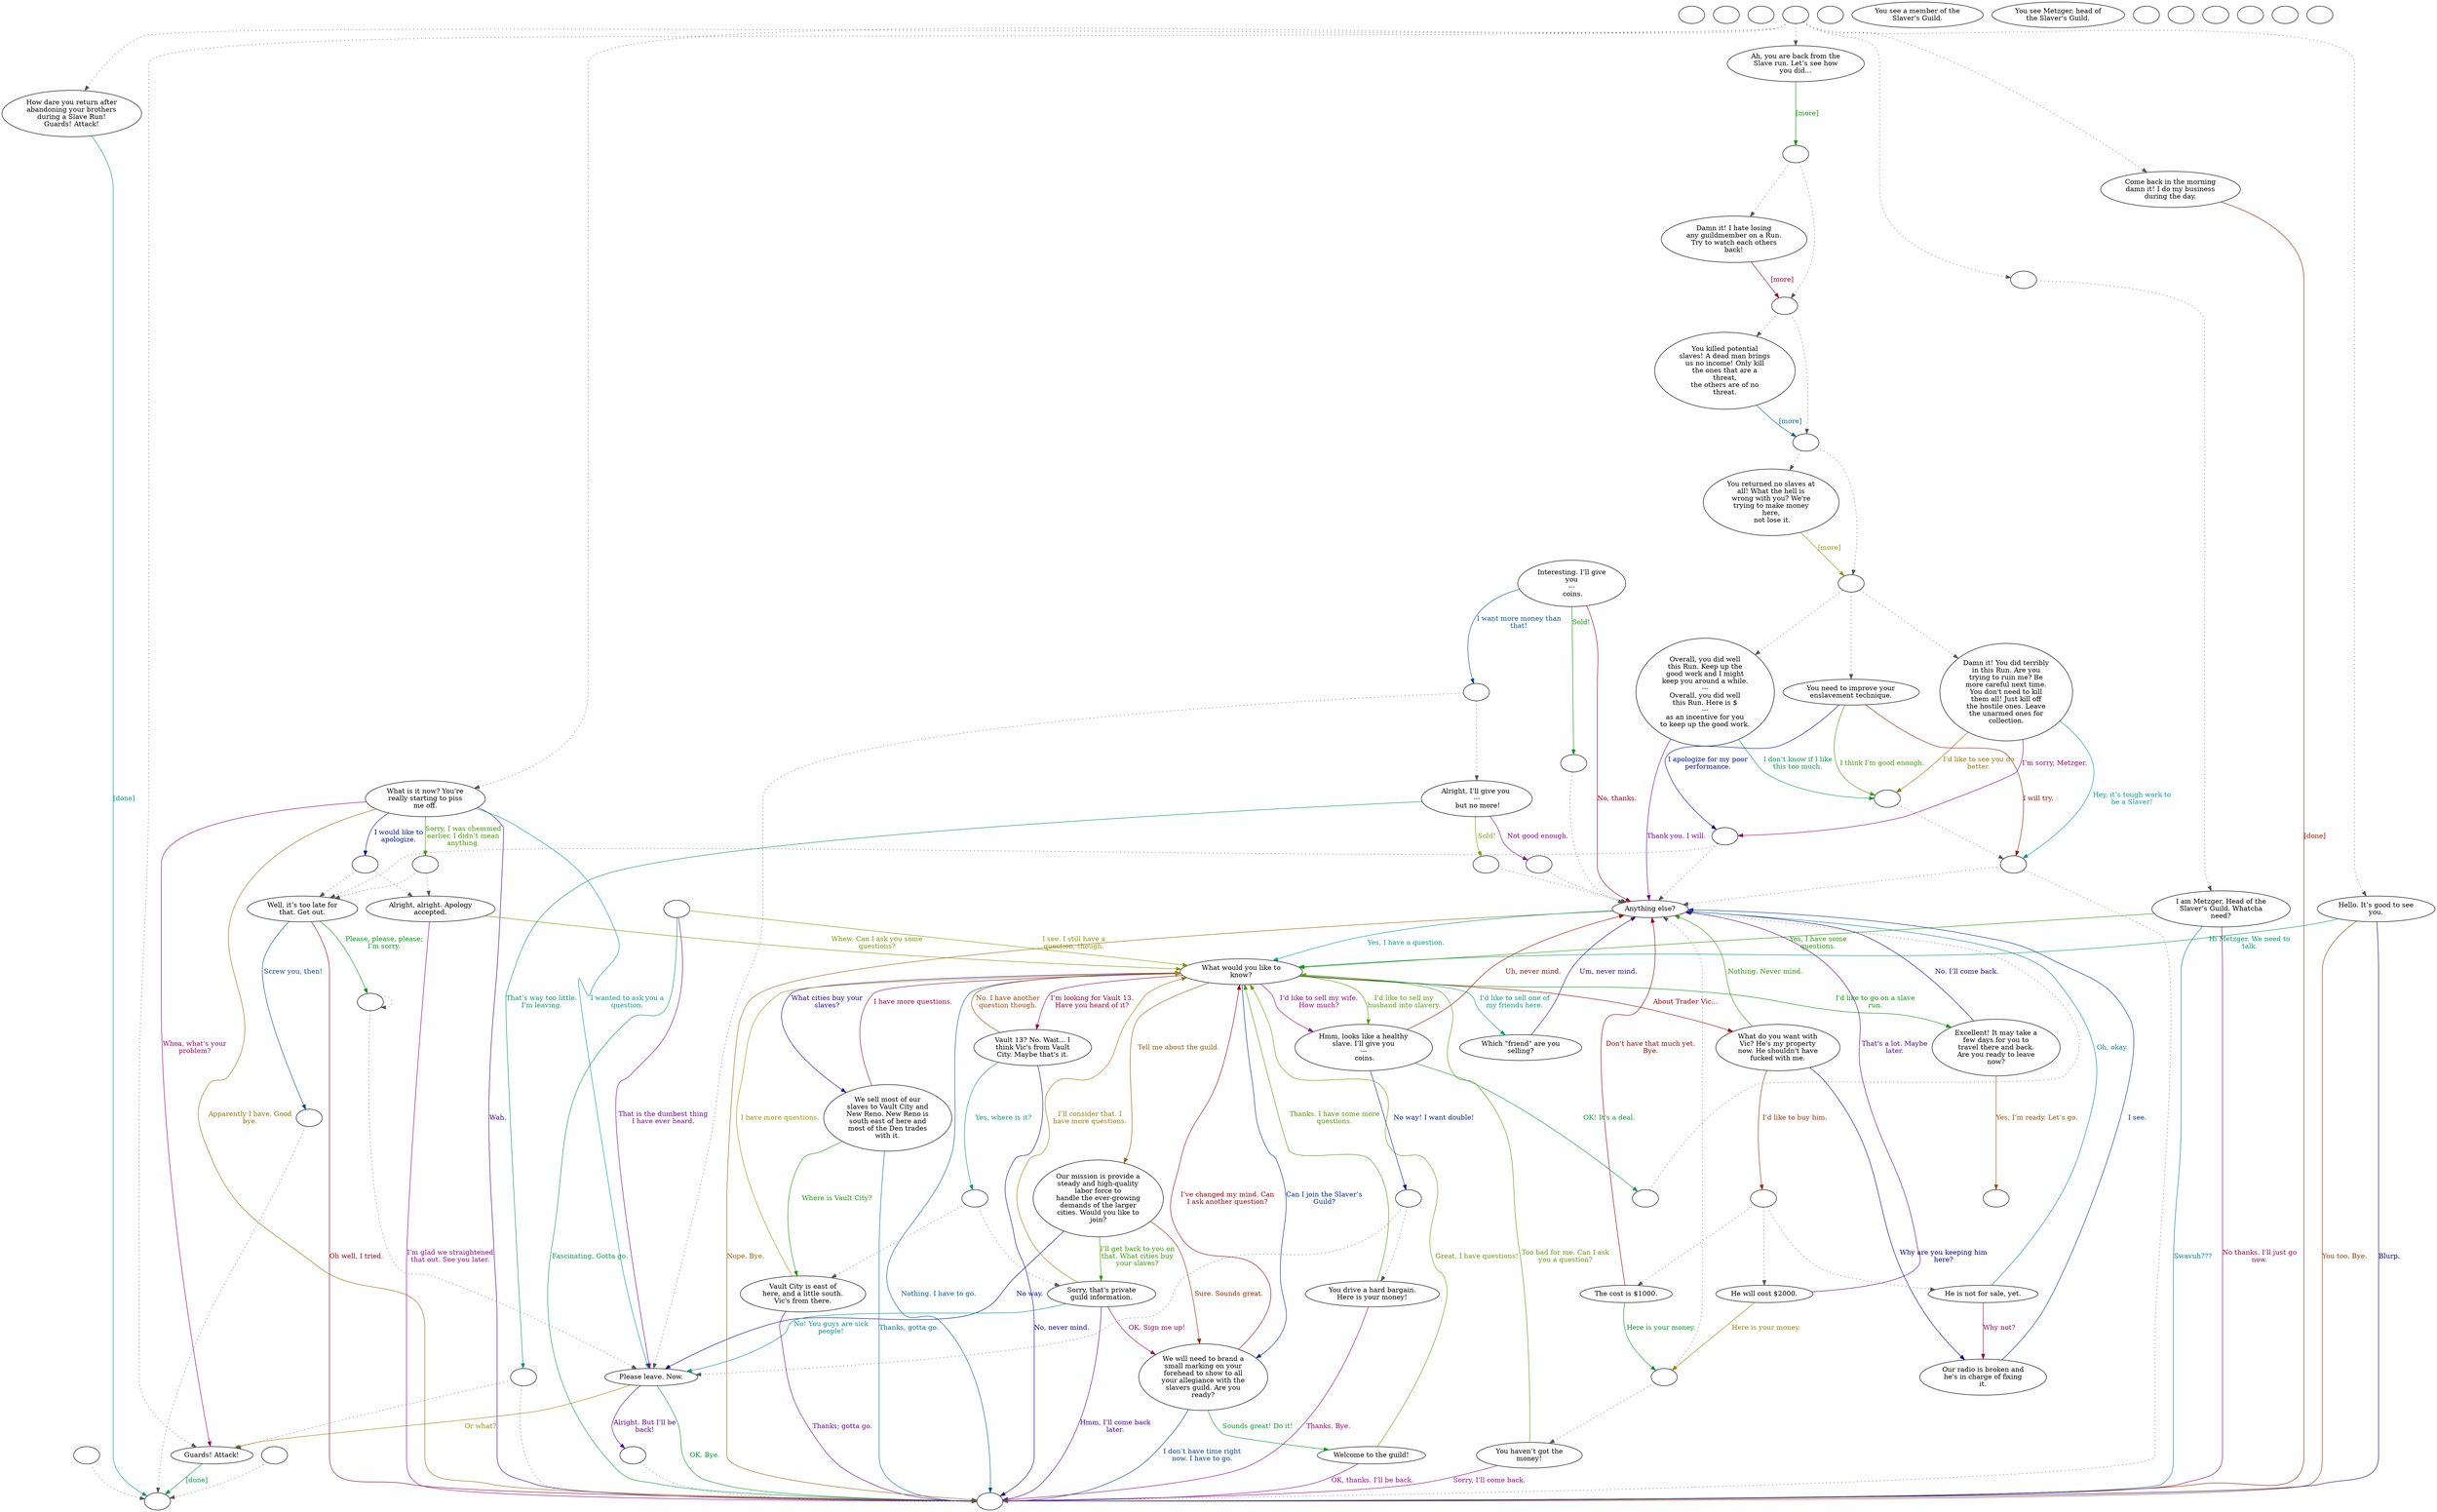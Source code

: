 digraph dcCaesar {
  "checkPartyMembersNearDoor" [style=filled       fillcolor="#FFFFFF"       color="#000000"]
  "checkPartyMembersNearDoor" [label=""]
  "start" [style=filled       fillcolor="#FFFFFF"       color="#000000"]
  "start" [label=""]
  "critter_p_proc" [style=filled       fillcolor="#FFFFFF"       color="#000000"]
  "critter_p_proc" [label=""]
  "pickup_p_proc" [style=filled       fillcolor="#FFFFFF"       color="#000000"]
  "pickup_p_proc" -> "Node998" [style=dotted color="#555555"]
  "pickup_p_proc" [label=""]
  "talk_p_proc" [style=filled       fillcolor="#FFFFFF"       color="#000000"]
  "talk_p_proc" -> "Node001" [style=dotted color="#555555"]
  "talk_p_proc" -> "Node037" [style=dotted color="#555555"]
  "talk_p_proc" -> "Node039" [style=dotted color="#555555"]
  "talk_p_proc" -> "Node002" [style=dotted color="#555555"]
  "talk_p_proc" -> "Node003" [style=dotted color="#555555"]
  "talk_p_proc" -> "Node006" [style=dotted color="#555555"]
  "talk_p_proc" -> "Node000" [style=dotted color="#555555"]
  "talk_p_proc" [label=""]
  "destroy_p_proc" [style=filled       fillcolor="#FFFFFF"       color="#000000"]
  "destroy_p_proc" [label=""]
  "look_at_p_proc" [style=filled       fillcolor="#FFFFFF"       color="#000000"]
  "look_at_p_proc" [label="You see a member of the\nSlaver's Guild."]
  "description_p_proc" [style=filled       fillcolor="#FFFFFF"       color="#000000"]
  "description_p_proc" [label="You see Metzger, head of\nthe Slaver's Guild."]
  "use_skill_on_p_proc" [style=filled       fillcolor="#FFFFFF"       color="#000000"]
  "use_skill_on_p_proc" [label=""]
  "damage_p_proc" [style=filled       fillcolor="#FFFFFF"       color="#000000"]
  "damage_p_proc" -> "Node998" [style=dotted color="#555555"]
  "damage_p_proc" [label=""]
  "map_enter_p_proc" [style=filled       fillcolor="#FFFFFF"       color="#000000"]
  "map_enter_p_proc" [label=""]
  "Node000" [style=filled       fillcolor="#FFFFFF"       color="#000000"]
  "Node000" -> "Node007" [style=dotted color="#555555"]
  "Node000" [label=""]
  "Node001" [style=filled       fillcolor="#FFFFFF"       color="#000000"]
  "Node001" [label="Guards! Attack!"]
  "Node001" -> "Node998" [label="[done]" color="#009944" fontcolor="#009944"]
  "Node002" [style=filled       fillcolor="#FFFFFF"       color="#000000"]
  "Node002" [label="Come back in the morning\ndamn it! I do my business\nduring the day."]
  "Node002" -> "Node999" [label="[done]" color="#991800" fontcolor="#991800"]
  "Node003" [style=filled       fillcolor="#FFFFFF"       color="#000000"]
  "Node003" [label="What is it now? You're\nreally starting to piss\nme off."]
  "Node003" -> "Node996" [label="I would like to\napologize." color="#001599" fontcolor="#001599"]
  "Node003" -> "Node995" [label="Sorry, I was chemmed\nearlier. I didn’t mean\nanything." color="#429900" fontcolor="#429900"]
  "Node003" -> "Node001" [label="Whoa, what's your\nproblem?" color="#99006E" fontcolor="#99006E"]
  "Node003" -> "Node008" [label="I wanted to ask you a\nquestion." color="#009997" fontcolor="#009997"]
  "Node003" -> "Node999" [label="Apparently I have. Good\nbye." color="#996A00" fontcolor="#996A00"]
  "Node003" -> "Node999" [label="Wah." color="#3E0099" fontcolor="#3E0099"]
  "Node004" [style=filled       fillcolor="#FFFFFF"       color="#000000"]
  "Node004" [label="Well, it’s too late for\nthat. Get out."]
  "Node004" -> "Node994" [label="Please, please, please;\nI’m sorry." color="#009911" fontcolor="#009911"]
  "Node004" -> "Node999" [label="Oh well, I tried." color="#99001B" fontcolor="#99001B"]
  "Node004" -> "Node993" [label="Screw you, then!" color="#004899" fontcolor="#004899"]
  "Node005" [style=filled       fillcolor="#FFFFFF"       color="#000000"]
  "Node005" [label="Alright, alright. Apology\naccepted."]
  "Node005" -> "Node009" [label="Whew. Can I ask you some\nquestions?" color="#759900" fontcolor="#759900"]
  "Node005" -> "Node999" [label="I’m glad we straightened\nthat out. See you later." color="#910099" fontcolor="#910099"]
  "Node006" [style=filled       fillcolor="#FFFFFF"       color="#000000"]
  "Node006" [label="Hello. It’s good to see\nyou."]
  "Node006" -> "Node009" [label="Hi Metzger. We need to\ntalk." color="#009964" fontcolor="#009964"]
  "Node006" -> "Node999" [label="You too. Bye." color="#993700" fontcolor="#993700"]
  "Node006" -> "Node999" [label="Blurp." color="#0B0099" fontcolor="#0B0099"]
  "Node007" [style=filled       fillcolor="#FFFFFF"       color="#000000"]
  "Node007" [label="I am Metzger, Head of the\nSlaver’s Guild. Whatcha\nneed?"]
  "Node007" -> "Node009" [label="Yes, I have some\nquestions." color="#229900" fontcolor="#229900"]
  "Node007" -> "Node999" [label="No thanks. I’ll just go\nnow." color="#99004F" fontcolor="#99004F"]
  "Node007" -> "Node999" [label="Swavuh???" color="#007B99" fontcolor="#007B99"]
  "Node008" [style=filled       fillcolor="#FFFFFF"       color="#000000"]
  "Node008" [label="Please leave. Now."]
  "Node008" -> "Node001" [label="Or what?" color="#998A00" fontcolor="#998A00"]
  "Node008" -> "Node991" [label="Alright. But I’ll be\nback!" color="#5D0099" fontcolor="#5D0099"]
  "Node008" -> "Node999" [label="OK. Bye." color="#009931" fontcolor="#009931"]
  "Node009" [style=filled       fillcolor="#FFFFFF"       color="#000000"]
  "Node009" [label="What would you like to\nknow?"]
  "Node009" -> "Node024" [label="About Trader Vic..." color="#990400" fontcolor="#990400"]
  "Node009" -> "Node013" [label="Can I join the Slaver’s\nGuild?" color="#002899" fontcolor="#002899"]
  "Node009" -> "Node018" [label="I’d like to sell my\nhusband into slavery." color="#559900" fontcolor="#559900"]
  "Node009" -> "Node018" [label="I’d like to sell my wife.\nHow much?" color="#990082" fontcolor="#990082"]
  "Node009" -> "Node021" [label="I’d like to sell one of\nmy friends here." color="#009984" fontcolor="#009984"]
  "Node009" -> "Node011" [label="Tell me about the guild." color="#995700" fontcolor="#995700"]
  "Node009" -> "Node016" [label="What cities buy your\nslaves?" color="#2A0099" fontcolor="#2A0099"]
  "Node009" -> "Node038" [label="I'd like to go on a slave\nrun." color="#029900" fontcolor="#029900"]
  "Node009" -> "Node015" [label="I’m looking for Vault 13.\nHave you heard of it?" color="#99002F" fontcolor="#99002F"]
  "Node009" -> "Node999" [label="Nothing. I have to go." color="#005C99" fontcolor="#005C99"]
  "Node010" [style=filled       fillcolor="#FFFFFF"       color="#000000"]
  "Node010" [label=""]
  "Node010" -> "Node009" [label="I see. I still have a\nquestion, though." color="#889900" fontcolor="#889900"]
  "Node010" -> "Node008" [label="That is the dumbest thing\nI have ever heard." color="#7D0099" fontcolor="#7D0099"]
  "Node010" -> "Node999" [label="Fascinating. Gotta go." color="#009950" fontcolor="#009950"]
  "Node011" [style=filled       fillcolor="#FFFFFF"       color="#000000"]
  "Node011" [label="Our mission is provide a\nsteady and high-quality\nlabor force to\nhandle the ever-growing\ndemands of the larger\ncities. Would you like to\njoin?"]
  "Node011" -> "Node013" [label="Sure. Sounds great." color="#992400" fontcolor="#992400"]
  "Node011" -> "Node008" [label="No way." color="#000999" fontcolor="#000999"]
  "Node011" -> "Node012" [label="I’ll get back to you on\nthat. What cities buy\nyour slaves?" color="#359900" fontcolor="#359900"]
  "Node012" [style=filled       fillcolor="#FFFFFF"       color="#000000"]
  "Node012" [label="Sorry, that's private\nguild information."]
  "Node012" -> "Node013" [label="OK. Sign me up!" color="#990062" fontcolor="#990062"]
  "Node012" -> "Node008" [label="No! You guys are sick\npeople!" color="#008F99" fontcolor="#008F99"]
  "Node012" -> "Node009" [label="I’ll consider that. I\nhave more questions." color="#997700" fontcolor="#997700"]
  "Node012" -> "Node999" [label="Hmm, I’ll come back\nlater." color="#4A0099" fontcolor="#4A0099"]
  "Node013" [style=filled       fillcolor="#FFFFFF"       color="#000000"]
  "Node013" [label="We will need to brand a\nsmall marking on your\nforehead to show to all\nyour allegiance with the\nslavers guild. Are you\nready?"]
  "Node013" -> "Node014" [label="Sounds great! Do it!" color="#00991D" fontcolor="#00991D"]
  "Node013" -> "Node009" [label="I’ve changed my mind. Can\nI ask another question?" color="#99000F" fontcolor="#99000F"]
  "Node013" -> "Node999" [label="I don’t have time right\nnow. I have to go." color="#003C99" fontcolor="#003C99"]
  "Node014" [style=filled       fillcolor="#FFFFFF"       color="#000000"]
  "Node014" [label="Welcome to the guild!"]
  "Node014" -> "Node009" [label="Great, I have questions!" color="#699900" fontcolor="#699900"]
  "Node014" -> "Node999" [label="OK, thanks. I’ll be back." color="#990095" fontcolor="#990095"]
  "Node015" [style=filled       fillcolor="#FFFFFF"       color="#000000"]
  "Node015" [label="Vault 13? No. Wait... I\nthink Vic's from Vault\nCity. Maybe that's it."]
  "Node015" -> "Node990" [label="Yes, where is it?" color="#009970" fontcolor="#009970"]
  "Node015" -> "Node009" [label="No. I have another\nquestion though." color="#994300" fontcolor="#994300"]
  "Node015" -> "Node999" [label="No, never mind." color="#170099" fontcolor="#170099"]
  "Node016" [style=filled       fillcolor="#FFFFFF"       color="#000000"]
  "Node016" [label="We sell most of our\nslaves to Vault City and\nNew Reno. New Reno is\nsouth east of here and\nmost of the Den trades\nwith it."]
  "Node016" -> "Node017" [label="Where is Vault City?" color="#169900" fontcolor="#169900"]
  "Node016" -> "Node009" [label="I have more questions." color="#990043" fontcolor="#990043"]
  "Node016" -> "Node999" [label="Thanks, gotta go." color="#006F99" fontcolor="#006F99"]
  "Node017" [style=filled       fillcolor="#FFFFFF"       color="#000000"]
  "Node017" [label="Vault City is east of\nhere, and a little south.\nVic's from there."]
  "Node017" -> "Node009" [label="I have more questions." color="#999600" fontcolor="#999600"]
  "Node017" -> "Node999" [label="Thanks; gotta go." color="#6A0099" fontcolor="#6A0099"]
  "Node018" [style=filled       fillcolor="#FFFFFF"       color="#000000"]
  "Node018" [label="Hmm, looks like a healthy\nslave. I’ll give you\n---\n coins."]
  "Node018" -> "Node989" [label="OK! It’s a deal." color="#00993D" fontcolor="#00993D"]
  "Node018" -> "Node020" [label="Uh, never mind." color="#991000" fontcolor="#991000"]
  "Node018" -> "Node988" [label="No way! I want double!" color="#001C99" fontcolor="#001C99"]
  "Node019" [style=filled       fillcolor="#FFFFFF"       color="#000000"]
  "Node019" [label="You drive a hard bargain.\nHere is your money!"]
  "Node019" -> "Node009" [label="Thanks. I have some more\nquestions." color="#499900" fontcolor="#499900"]
  "Node019" -> "Node999" [label="Thanks. Bye." color="#990076" fontcolor="#990076"]
  "Node020" [style=filled       fillcolor="#FFFFFF"       color="#000000"]
  "Node020" [label="Anything else?"]
  "Node020" -> "Node009" [label="Yes, I have a question." color="#009990" fontcolor="#009990"]
  "Node020" -> "Node999" [label="Nope. Bye." color="#996300" fontcolor="#996300"]
  "Node021" [style=filled       fillcolor="#FFFFFF"       color="#000000"]
  "Node021" [label="Which \"friend\" are you\nselling?"]
  "Node021" -> "Node020" [label="Um, never mind." color="#360099" fontcolor="#360099"]
  "Node022" [style=filled       fillcolor="#FFFFFF"       color="#000000"]
  "Node022" [label="Interesting. I’ll give\nyou\n---\n coins."]
  "Node022" -> "Node987" [label="Sold!" color="#00990A" fontcolor="#00990A"]
  "Node022" -> "Node020" [label="No, thanks." color="#990023" fontcolor="#990023"]
  "Node022" -> "Node986" [label="I want more money than\nthat!" color="#005099" fontcolor="#005099"]
  "Node023" [style=filled       fillcolor="#FFFFFF"       color="#000000"]
  "Node023" [label="Alright, I’ll give you \n---\n but no more!"]
  "Node023" -> "Node969" [label="Sold!" color="#7C9900" fontcolor="#7C9900"]
  "Node023" -> "Node985" [label="Not good enough." color="#890099" fontcolor="#890099"]
  "Node023" -> "Node984" [label="That’s way too little.\nI’m leaving." color="#00995D" fontcolor="#00995D"]
  "Node024" [style=filled       fillcolor="#FFFFFF"       color="#000000"]
  "Node024" [label="What do you want with\nVic? He's my property\nnow. He shouldn't have\nfucked with me."]
  "Node024" -> "Node983" [label="I’d like to buy him." color="#993000" fontcolor="#993000"]
  "Node024" -> "Node028" [label="Why are you keeping him\nhere?" color="#030099" fontcolor="#030099"]
  "Node024" -> "Node020" [label="Nothing. Never mind." color="#299900" fontcolor="#299900"]
  "Node025" [style=filled       fillcolor="#FFFFFF"       color="#000000"]
  "Node025" [label="He is not for sale, yet."]
  "Node025" -> "Node028" [label="Why not?" color="#990056" fontcolor="#990056"]
  "Node025" -> "Node020" [label="Oh, okay." color="#008399" fontcolor="#008399"]
  "Node026" [style=filled       fillcolor="#FFFFFF"       color="#000000"]
  "Node026" [label="He will cost $2000."]
  "Node026" -> "Node982" [label="Here is your money." color="#998300" fontcolor="#998300"]
  "Node026" -> "Node020" [label="That's a lot. Maybe\nlater." color="#560099" fontcolor="#560099"]
  "Node027" [style=filled       fillcolor="#FFFFFF"       color="#000000"]
  "Node027" [label="The cost is $1000."]
  "Node027" -> "Node982" [label="Here is your money." color="#009929" fontcolor="#009929"]
  "Node027" -> "Node020" [label="Don't have that much yet.\nBye." color="#990003" fontcolor="#990003"]
  "Node028" [style=filled       fillcolor="#FFFFFF"       color="#000000"]
  "Node028" [label="Our radio is broken and\nhe's in charge of fixing\nit."]
  "Node028" -> "Node020" [label="I see." color="#003099" fontcolor="#003099"]
  "Node029" [style=filled       fillcolor="#FFFFFF"       color="#000000"]
  "Node029" [label="You haven’t got the\nmoney!"]
  "Node029" -> "Node009" [label="Too bad for me. Can I ask\nyou a question?" color="#5D9900" fontcolor="#5D9900"]
  "Node029" -> "Node999" [label="Sorry, I’ll come back." color="#990089" fontcolor="#990089"]
  "Node037" [style=filled       fillcolor="#FFFFFF"       color="#000000"]
  "Node037" [label="How dare you return after\nabandoning your brothers\nduring a Slave Run!\nGuards! Attack!"]
  "Node037" -> "Node998" [label="[done]" color="#00997C" fontcolor="#00997C"]
  "Node038" [style=filled       fillcolor="#FFFFFF"       color="#000000"]
  "Node038" [label="Excellent! It may take a\nfew days for you to\ntravel there and back.\nAre you ready to leave\nnow?"]
  "Node038" -> "Node968" [label="Yes, I’m ready. Let’s go." color="#994F00" fontcolor="#994F00"]
  "Node038" -> "Node020" [label="No. I’ll come back." color="#230099" fontcolor="#230099"]
  "Node039" [style=filled       fillcolor="#FFFFFF"       color="#000000"]
  "Node039" [label="Ah, you are back from the\nSlave run. Let’s see how\nyou did..."]
  "Node039" -> "Node967" [label="[more]" color="#0A9900" fontcolor="#0A9900"]
  "Node040" [style=filled       fillcolor="#FFFFFF"       color="#000000"]
  "Node040" [label="Damn it! I hate losing\nany guildmember on a Run.\nTry to watch each others\nback!"]
  "Node040" -> "Node966" [label="[more]" color="#990036" fontcolor="#990036"]
  "Node041" [style=filled       fillcolor="#FFFFFF"       color="#000000"]
  "Node041" [label="You killed potential\nslaves! A dead man brings\nus no income! Only kill\nthe ones that are a\nthreat,\nthe others are of no\nthreat."]
  "Node041" -> "Node965" [label="[more]" color="#006399" fontcolor="#006399"]
  "Node042" [style=filled       fillcolor="#FFFFFF"       color="#000000"]
  "Node042" [label="You returned no slaves at\nall! What the hell is\nwrong with you? We're\ntrying to make money\nhere,\n not lose it."]
  "Node042" -> "Node964" [label="[more]" color="#909900" fontcolor="#909900"]
  "Node043" [style=filled       fillcolor="#FFFFFF"       color="#000000"]
  "Node043" [label="Overall, you did well\nthis Run. Keep up the\ngood work and I might\nkeep you around a while.\n---\nOverall, you did well\nthis Run. Here is $\n---\nas an incentive for you\nto keep up the good work."]
  "Node043" -> "Node020" [label="Thank you. I will." color="#760099" fontcolor="#760099"]
  "Node043" -> "Node963" [label="I don’t know if I like\nthis too much." color="#009949" fontcolor="#009949"]
  "Node044" [style=filled       fillcolor="#FFFFFF"       color="#000000"]
  "Node044" [label="You need to improve your\nenslavement technique."]
  "Node044" -> "Node962" [label="I will try." color="#991C00" fontcolor="#991C00"]
  "Node044" -> "Node961" [label="I apologize for my poor\nperformance." color="#001099" fontcolor="#001099"]
  "Node044" -> "Node963" [label="I think I’m good enough." color="#3D9900" fontcolor="#3D9900"]
  "Node045" [style=filled       fillcolor="#FFFFFF"       color="#000000"]
  "Node045" [label="Damn it! You did terribly\nin this Run. Are you\ntrying to ruin me? Be\nmore careful next time.\nYou don't need to kill\nthem all! Just kill off\nthe hostile ones. Leave\nthe unarmed ones for\ncollection."]
  "Node045" -> "Node961" [label="I’m sorry, Metzger." color="#99006A" fontcolor="#99006A"]
  "Node045" -> "Node962" [label="Hey, it’s tough work to\nbe a Slaver!" color="#009699" fontcolor="#009699"]
  "Node045" -> "Node963" [label="I’d like to see you do\nbetter." color="#996F00" fontcolor="#996F00"]
  "Node998" [style=filled       fillcolor="#FFFFFF"       color="#000000"]
  "Node998" [label=""]
  "Node996" [style=filled       fillcolor="#FFFFFF"       color="#000000"]
  "Node996" -> "Node005" [style=dotted color="#555555"]
  "Node996" -> "Node004" [style=dotted color="#555555"]
  "Node996" [label=""]
  "Node995" [style=filled       fillcolor="#FFFFFF"       color="#000000"]
  "Node995" -> "Node005" [style=dotted color="#555555"]
  "Node995" -> "Node004" [style=dotted color="#555555"]
  "Node995" [label=""]
  "Node994" [style=filled       fillcolor="#FFFFFF"       color="#000000"]
  "Node994" -> "Node994" [style=dotted color="#555555"]
  "Node994" -> "Node008" [style=dotted color="#555555"]
  "Node994" [label=""]
  "Node993" [style=filled       fillcolor="#FFFFFF"       color="#000000"]
  "Node993" -> "Node998" [style=dotted color="#555555"]
  "Node993" [label=""]
  "Node991" [style=filled       fillcolor="#FFFFFF"       color="#000000"]
  "Node991" -> "Node999" [style=dotted color="#555555"]
  "Node991" [label=""]
  "Node990" [style=filled       fillcolor="#FFFFFF"       color="#000000"]
  "Node990" -> "Node017" [style=dotted color="#555555"]
  "Node990" -> "Node012" [style=dotted color="#555555"]
  "Node990" [label=""]
  "Node989" [style=filled       fillcolor="#FFFFFF"       color="#000000"]
  "Node989" -> "Node020" [style=dotted color="#555555"]
  "Node989" [label=""]
  "Node988" [style=filled       fillcolor="#FFFFFF"       color="#000000"]
  "Node988" -> "Node019" [style=dotted color="#555555"]
  "Node988" -> "Node008" [style=dotted color="#555555"]
  "Node988" [label=""]
  "Node987" [style=filled       fillcolor="#FFFFFF"       color="#000000"]
  "Node987" -> "Node020" [style=dotted color="#555555"]
  "Node987" [label=""]
  "Node986" [style=filled       fillcolor="#FFFFFF"       color="#000000"]
  "Node986" -> "Node023" [style=dotted color="#555555"]
  "Node986" -> "Node008" [style=dotted color="#555555"]
  "Node986" [label=""]
  "Node985" [style=filled       fillcolor="#FFFFFF"       color="#000000"]
  "Node985" -> "Node020" [style=dotted color="#555555"]
  "Node985" [label=""]
  "Node984" [style=filled       fillcolor="#FFFFFF"       color="#000000"]
  "Node984" -> "Node999" [style=dotted color="#555555"]
  "Node984" -> "Node001" [style=dotted color="#555555"]
  "Node984" [label=""]
  "Node983" [style=filled       fillcolor="#FFFFFF"       color="#000000"]
  "Node983" -> "Node027" [style=dotted color="#555555"]
  "Node983" -> "Node026" [style=dotted color="#555555"]
  "Node983" -> "Node025" [style=dotted color="#555555"]
  "Node983" [label=""]
  "Node982" [style=filled       fillcolor="#FFFFFF"       color="#000000"]
  "Node982" -> "Node020" [style=dotted color="#555555"]
  "Node982" -> "Node029" [style=dotted color="#555555"]
  "Node982" [label=""]
  "Node972" [style=filled       fillcolor="#FFFFFF"       color="#000000"]
  "Node972" [label=""]
  "Node971" [style=filled       fillcolor="#FFFFFF"       color="#000000"]
  "Node971" [label=""]
  "Node970" [style=filled       fillcolor="#FFFFFF"       color="#000000"]
  "Node970" [label=""]
  "Node969" [style=filled       fillcolor="#FFFFFF"       color="#000000"]
  "Node969" -> "Node020" [style=dotted color="#555555"]
  "Node969" [label=""]
  "Node968" [style=filled       fillcolor="#FFFFFF"       color="#000000"]
  "Node968" [label=""]
  "Node967" [style=filled       fillcolor="#FFFFFF"       color="#000000"]
  "Node967" -> "Node040" [style=dotted color="#555555"]
  "Node967" -> "Node966" [style=dotted color="#555555"]
  "Node967" [label=""]
  "Node966" [style=filled       fillcolor="#FFFFFF"       color="#000000"]
  "Node966" -> "Node041" [style=dotted color="#555555"]
  "Node966" -> "Node965" [style=dotted color="#555555"]
  "Node966" [label=""]
  "Node965" [style=filled       fillcolor="#FFFFFF"       color="#000000"]
  "Node965" -> "Node042" [style=dotted color="#555555"]
  "Node965" -> "Node964" [style=dotted color="#555555"]
  "Node965" [label=""]
  "Node964" [style=filled       fillcolor="#FFFFFF"       color="#000000"]
  "Node964" -> "Node043" [style=dotted color="#555555"]
  "Node964" -> "Node044" [style=dotted color="#555555"]
  "Node964" -> "Node045" [style=dotted color="#555555"]
  "Node964" [label=""]
  "Node963" [style=filled       fillcolor="#FFFFFF"       color="#000000"]
  "Node963" -> "Node962" [style=dotted color="#555555"]
  "Node963" [label=""]
  "Node962" [style=filled       fillcolor="#FFFFFF"       color="#000000"]
  "Node962" -> "Node999" [style=dotted color="#555555"]
  "Node962" -> "Node020" [style=dotted color="#555555"]
  "Node962" [label=""]
  "Node961" [style=filled       fillcolor="#FFFFFF"       color="#000000"]
  "Node961" -> "Node004" [style=dotted color="#555555"]
  "Node961" -> "Node020" [style=dotted color="#555555"]
  "Node961" [label=""]
  "Generate_Slave" [style=filled       fillcolor="#FFFFFF"       color="#000000"]
  "Generate_Slave" [label=""]
  "Node999" [style=filled       fillcolor="#FFFFFF"       color="#000000"]
  "Node999" [label=""]
}